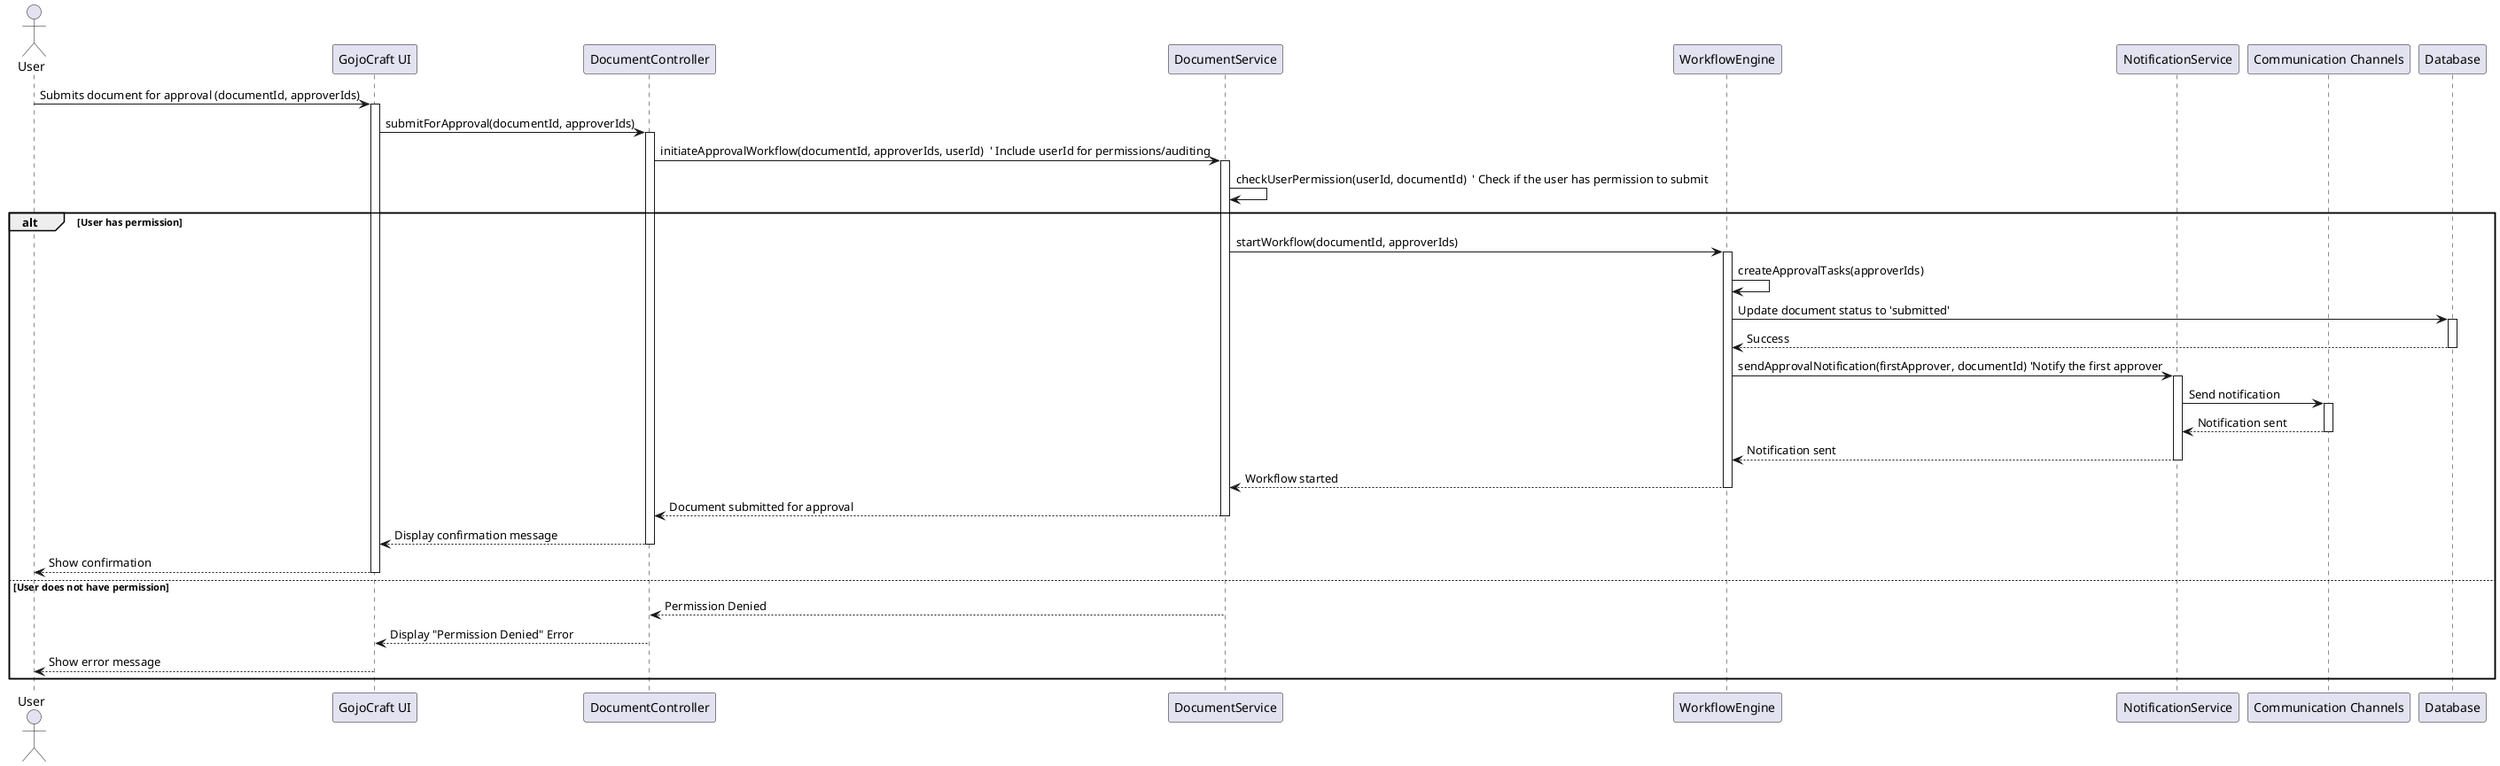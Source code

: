 @startuml
actor User as U
participant "GojoCraft UI" as UI
participant "DocumentController" as DC
participant "DocumentService" as DS
participant "WorkflowEngine" as WE
participant "NotificationService" as NS
participant "Communication Channels" as CC

U -> UI: Submits document for approval (documentId, approverIds)
activate UI
UI -> DC: submitForApproval(documentId, approverIds)
activate DC
DC -> DS: initiateApprovalWorkflow(documentId, approverIds, userId)  ' Include userId for permissions/auditing
activate DS
DS -> DS: checkUserPermission(userId, documentId)  ' Check if the user has permission to submit
alt User has permission
    DS -> WE: startWorkflow(documentId, approverIds)
    activate WE
    WE -> WE: createApprovalTasks(approverIds)
    WE -> Database:  Update document status to 'submitted'
    activate Database
    Database --> WE : Success
    deactivate Database
    WE -> NS: sendApprovalNotification(firstApprover, documentId) 'Notify the first approver
    activate NS
    NS -> CC: Send notification
    activate CC
    CC --> NS: Notification sent
    deactivate CC
    NS --> WE: Notification sent
    deactivate NS
    WE --> DS: Workflow started
    deactivate WE
    DS --> DC:  Document submitted for approval
    deactivate DS
    DC --> UI: Display confirmation message
    deactivate DC
    UI --> U: Show confirmation
    deactivate UI
else User does not have permission
    DS --> DC:  Permission Denied
    deactivate DS
    DC --> UI: Display "Permission Denied" Error
    deactivate DC
    UI --> U: Show error message
    deactivate UI
end
@enduml